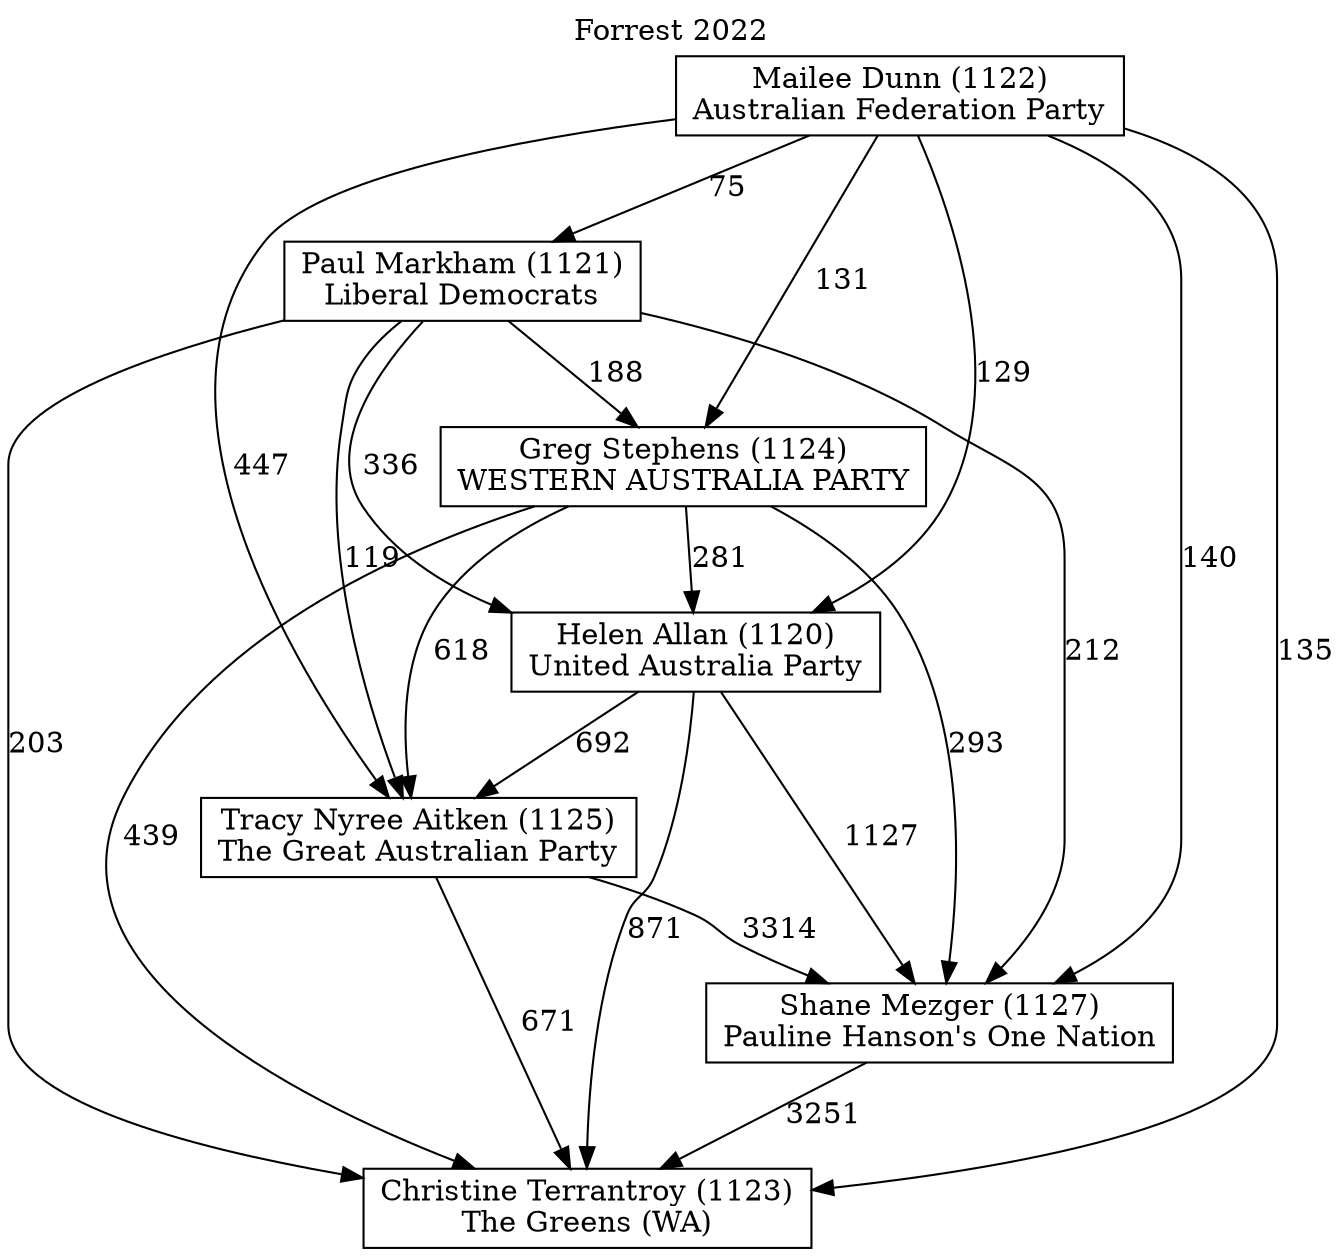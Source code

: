 // House preference flow
digraph "Christine Terrantroy (1123)_Forrest_2022" {
	graph [label="Forrest 2022" labelloc=t mclimit=10]
	node [shape=box]
	"Tracy Nyree Aitken (1125)" [label="Tracy Nyree Aitken (1125)
The Great Australian Party"]
	"Greg Stephens (1124)" [label="Greg Stephens (1124)
WESTERN AUSTRALIA PARTY"]
	"Paul Markham (1121)" [label="Paul Markham (1121)
Liberal Democrats"]
	"Helen Allan (1120)" [label="Helen Allan (1120)
United Australia Party"]
	"Mailee Dunn (1122)" [label="Mailee Dunn (1122)
Australian Federation Party"]
	"Shane Mezger (1127)" [label="Shane Mezger (1127)
Pauline Hanson's One Nation"]
	"Christine Terrantroy (1123)" [label="Christine Terrantroy (1123)
The Greens (WA)"]
	"Mailee Dunn (1122)" -> "Shane Mezger (1127)" [label=140]
	"Mailee Dunn (1122)" -> "Paul Markham (1121)" [label=75]
	"Greg Stephens (1124)" -> "Shane Mezger (1127)" [label=293]
	"Mailee Dunn (1122)" -> "Greg Stephens (1124)" [label=131]
	"Helen Allan (1120)" -> "Shane Mezger (1127)" [label=1127]
	"Tracy Nyree Aitken (1125)" -> "Christine Terrantroy (1123)" [label=671]
	"Greg Stephens (1124)" -> "Tracy Nyree Aitken (1125)" [label=618]
	"Mailee Dunn (1122)" -> "Christine Terrantroy (1123)" [label=135]
	"Tracy Nyree Aitken (1125)" -> "Shane Mezger (1127)" [label=3314]
	"Helen Allan (1120)" -> "Tracy Nyree Aitken (1125)" [label=692]
	"Helen Allan (1120)" -> "Christine Terrantroy (1123)" [label=871]
	"Paul Markham (1121)" -> "Greg Stephens (1124)" [label=188]
	"Paul Markham (1121)" -> "Helen Allan (1120)" [label=336]
	"Paul Markham (1121)" -> "Shane Mezger (1127)" [label=212]
	"Mailee Dunn (1122)" -> "Tracy Nyree Aitken (1125)" [label=447]
	"Shane Mezger (1127)" -> "Christine Terrantroy (1123)" [label=3251]
	"Mailee Dunn (1122)" -> "Helen Allan (1120)" [label=129]
	"Greg Stephens (1124)" -> "Helen Allan (1120)" [label=281]
	"Greg Stephens (1124)" -> "Christine Terrantroy (1123)" [label=439]
	"Paul Markham (1121)" -> "Christine Terrantroy (1123)" [label=203]
	"Paul Markham (1121)" -> "Tracy Nyree Aitken (1125)" [label=119]
}
